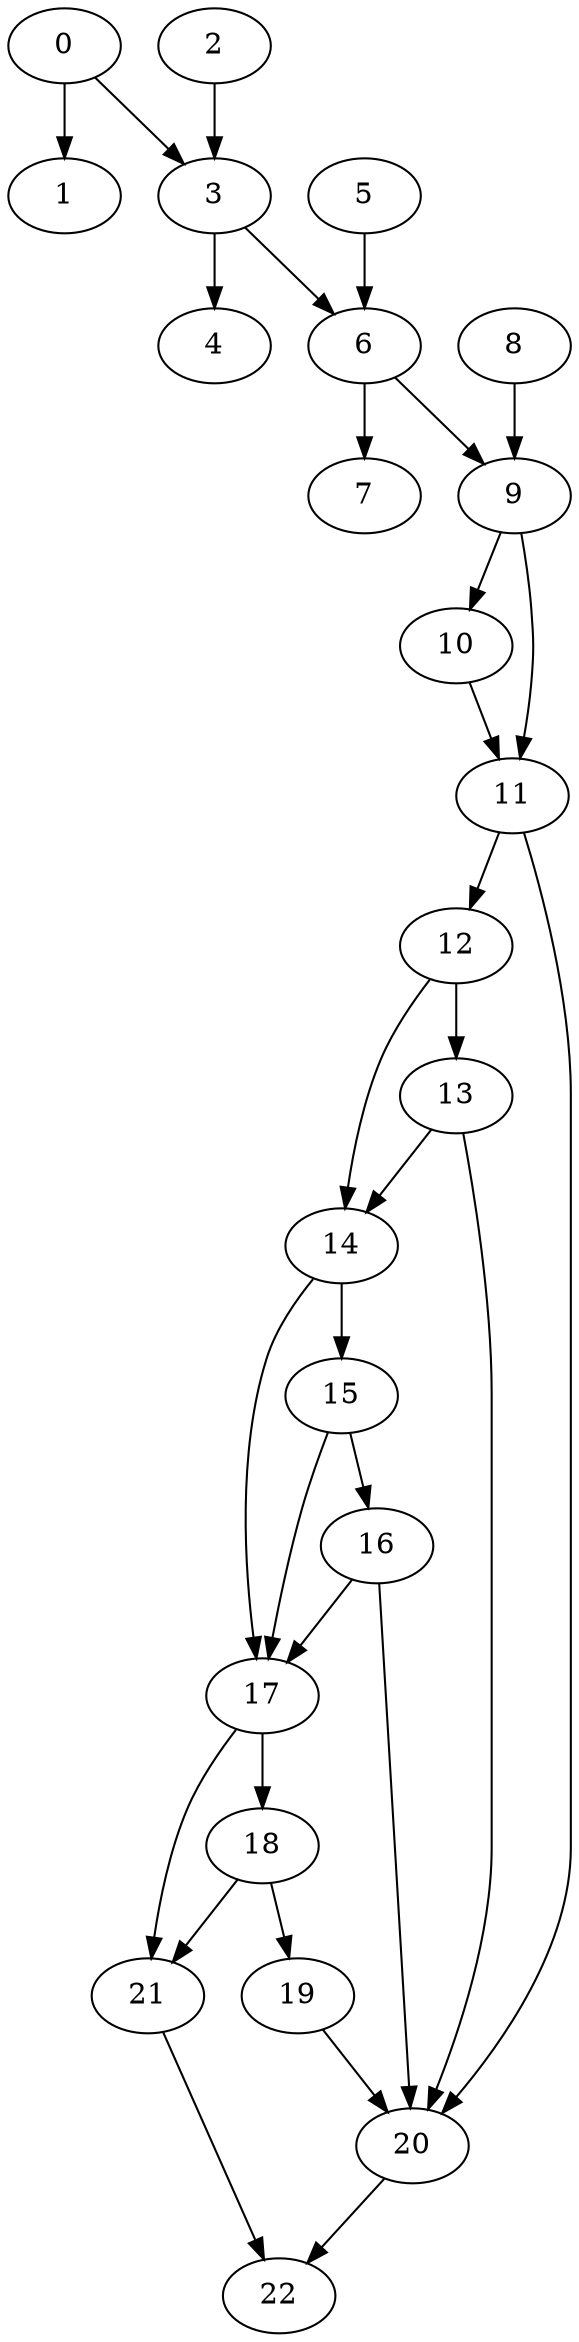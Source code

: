 digraph {
	0
	1
	2
	3
	4
	5
	6
	7
	8
	9
	10
	11
	12
	13
	14
	15
	16
	17
	18
	19
	20
	21
	22
	0 -> 3
	2 -> 3
	9 -> 10
	11 -> 12
	17 -> 18
	17 -> 21
	18 -> 21
	21 -> 22
	20 -> 22
	18 -> 19
	6 -> 7
	9 -> 11
	10 -> 11
	15 -> 16
	14 -> 17
	15 -> 17
	16 -> 17
	11 -> 20
	13 -> 20
	16 -> 20
	19 -> 20
	0 -> 1
	3 -> 4
	5 -> 6
	3 -> 6
	6 -> 9
	8 -> 9
	12 -> 13
	12 -> 14
	13 -> 14
	14 -> 15
}
